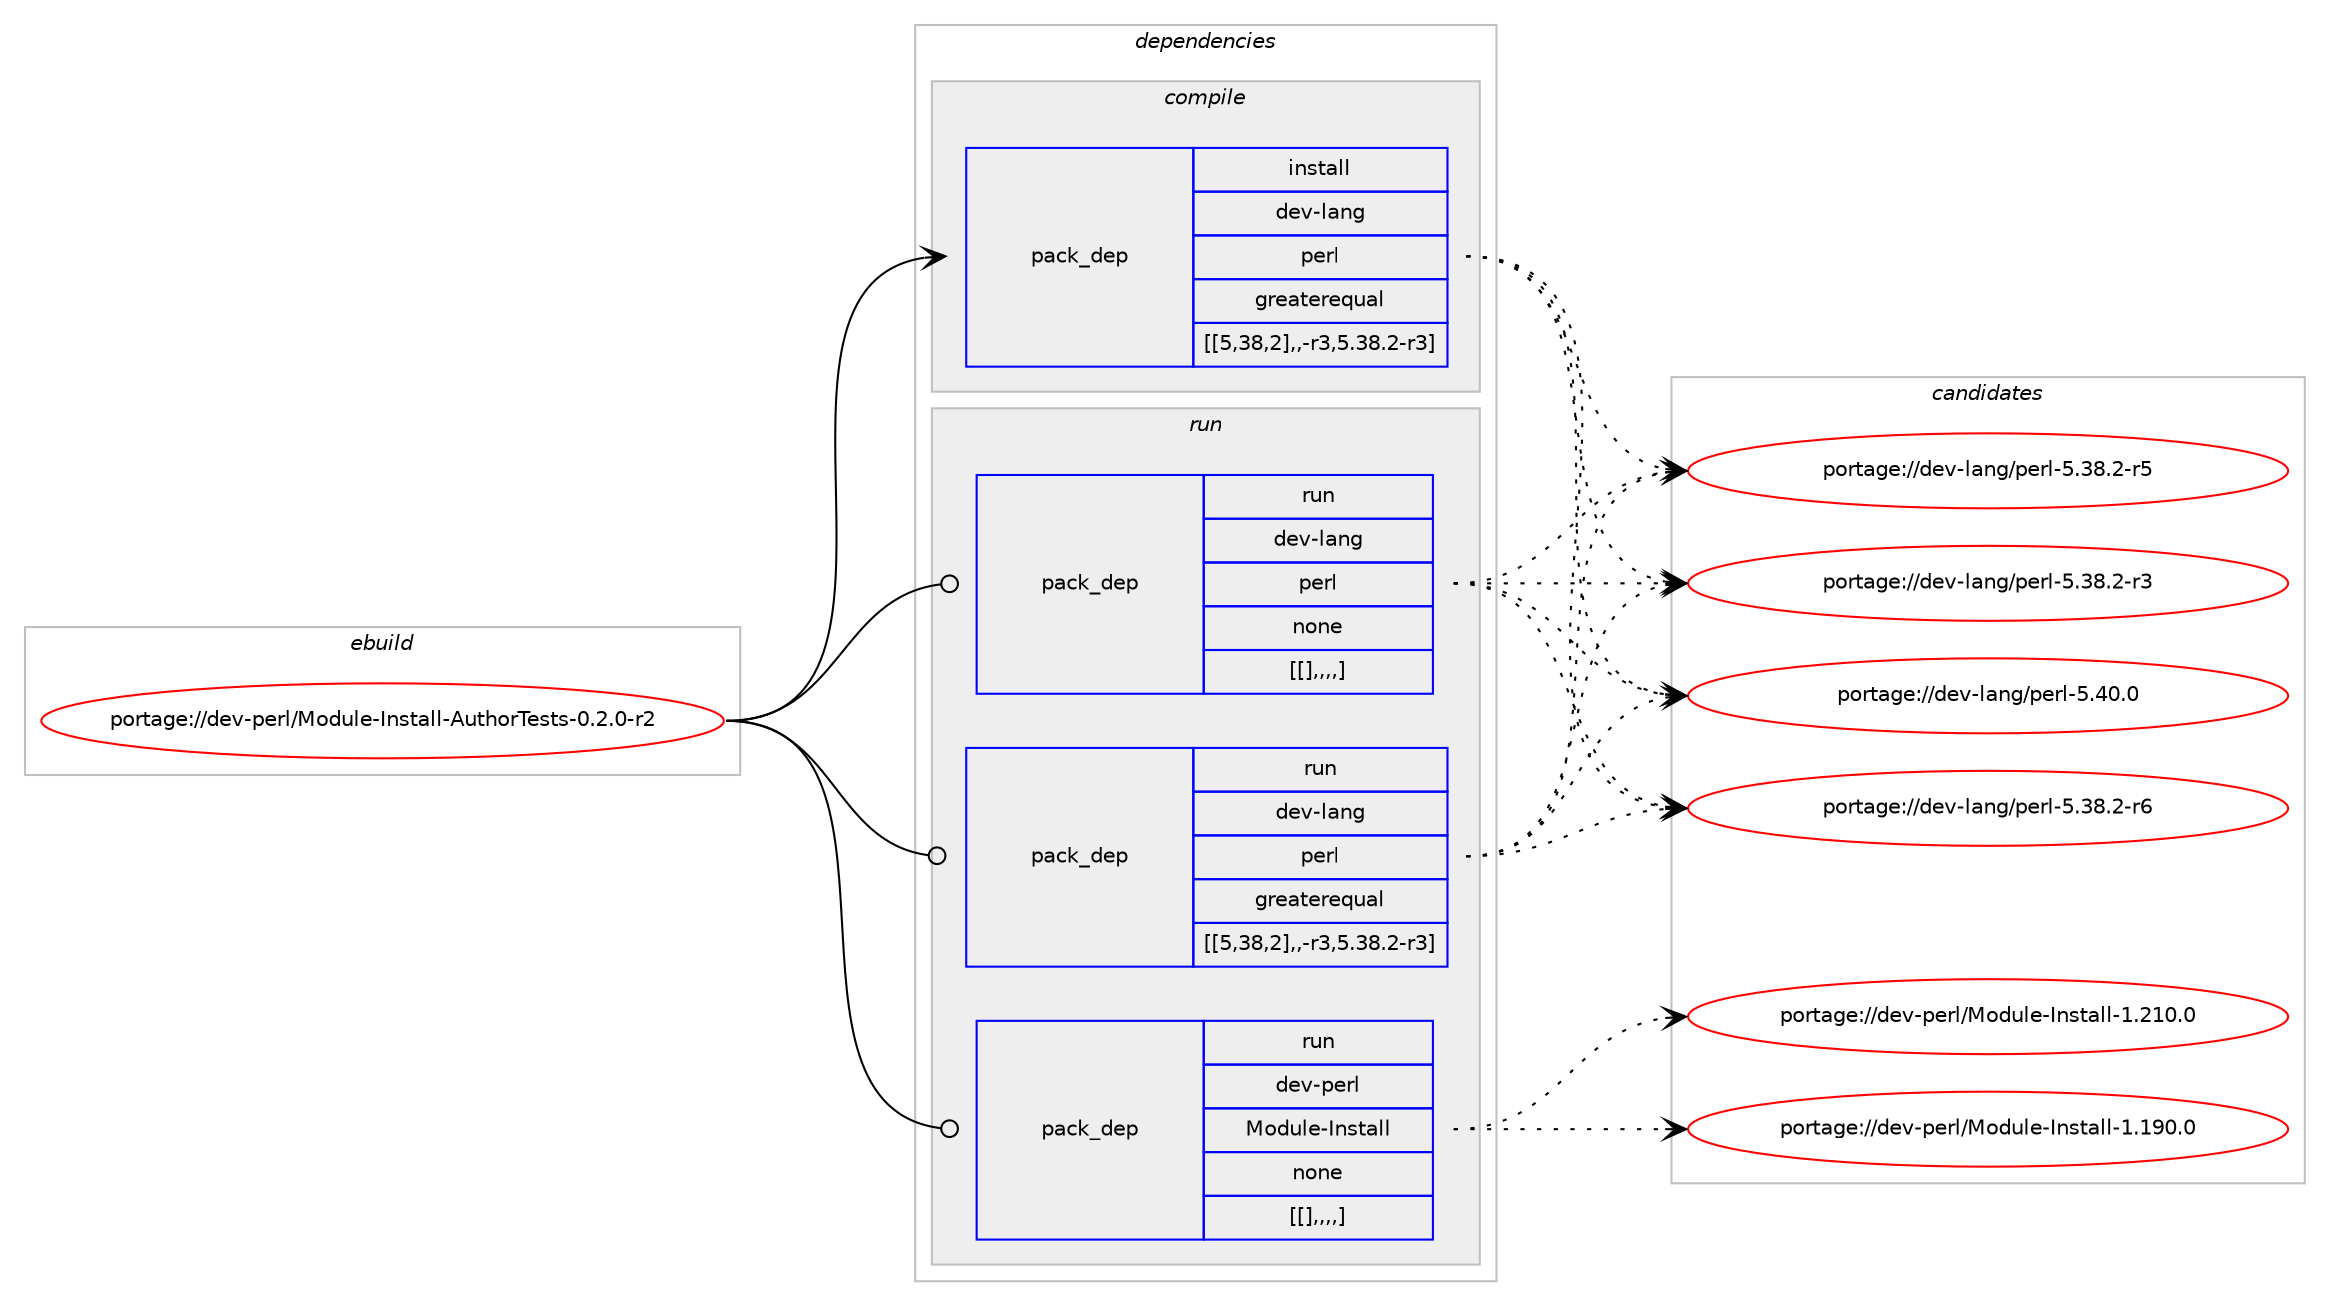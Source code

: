 digraph prolog {

# *************
# Graph options
# *************

newrank=true;
concentrate=true;
compound=true;
graph [rankdir=LR,fontname=Helvetica,fontsize=10,ranksep=1.5];#, ranksep=2.5, nodesep=0.2];
edge  [arrowhead=vee];
node  [fontname=Helvetica,fontsize=10];

# **********
# The ebuild
# **********

subgraph cluster_leftcol {
color=gray;
label=<<i>ebuild</i>>;
id [label="portage://dev-perl/Module-Install-AuthorTests-0.2.0-r2", color=red, width=4, href="../dev-perl/Module-Install-AuthorTests-0.2.0-r2.svg"];
}

# ****************
# The dependencies
# ****************

subgraph cluster_midcol {
color=gray;
label=<<i>dependencies</i>>;
subgraph cluster_compile {
fillcolor="#eeeeee";
style=filled;
label=<<i>compile</i>>;
subgraph pack102769 {
dependency134905 [label=<<TABLE BORDER="0" CELLBORDER="1" CELLSPACING="0" CELLPADDING="4" WIDTH="220"><TR><TD ROWSPAN="6" CELLPADDING="30">pack_dep</TD></TR><TR><TD WIDTH="110">install</TD></TR><TR><TD>dev-lang</TD></TR><TR><TD>perl</TD></TR><TR><TD>greaterequal</TD></TR><TR><TD>[[5,38,2],,-r3,5.38.2-r3]</TD></TR></TABLE>>, shape=none, color=blue];
}
id:e -> dependency134905:w [weight=20,style="solid",arrowhead="vee"];
}
subgraph cluster_compileandrun {
fillcolor="#eeeeee";
style=filled;
label=<<i>compile and run</i>>;
}
subgraph cluster_run {
fillcolor="#eeeeee";
style=filled;
label=<<i>run</i>>;
subgraph pack102770 {
dependency134906 [label=<<TABLE BORDER="0" CELLBORDER="1" CELLSPACING="0" CELLPADDING="4" WIDTH="220"><TR><TD ROWSPAN="6" CELLPADDING="30">pack_dep</TD></TR><TR><TD WIDTH="110">run</TD></TR><TR><TD>dev-lang</TD></TR><TR><TD>perl</TD></TR><TR><TD>greaterequal</TD></TR><TR><TD>[[5,38,2],,-r3,5.38.2-r3]</TD></TR></TABLE>>, shape=none, color=blue];
}
id:e -> dependency134906:w [weight=20,style="solid",arrowhead="odot"];
subgraph pack102771 {
dependency134907 [label=<<TABLE BORDER="0" CELLBORDER="1" CELLSPACING="0" CELLPADDING="4" WIDTH="220"><TR><TD ROWSPAN="6" CELLPADDING="30">pack_dep</TD></TR><TR><TD WIDTH="110">run</TD></TR><TR><TD>dev-lang</TD></TR><TR><TD>perl</TD></TR><TR><TD>none</TD></TR><TR><TD>[[],,,,]</TD></TR></TABLE>>, shape=none, color=blue];
}
id:e -> dependency134907:w [weight=20,style="solid",arrowhead="odot"];
subgraph pack102772 {
dependency134908 [label=<<TABLE BORDER="0" CELLBORDER="1" CELLSPACING="0" CELLPADDING="4" WIDTH="220"><TR><TD ROWSPAN="6" CELLPADDING="30">pack_dep</TD></TR><TR><TD WIDTH="110">run</TD></TR><TR><TD>dev-perl</TD></TR><TR><TD>Module-Install</TD></TR><TR><TD>none</TD></TR><TR><TD>[[],,,,]</TD></TR></TABLE>>, shape=none, color=blue];
}
id:e -> dependency134908:w [weight=20,style="solid",arrowhead="odot"];
}
}

# **************
# The candidates
# **************

subgraph cluster_choices {
rank=same;
color=gray;
label=<<i>candidates</i>>;

subgraph choice102769 {
color=black;
nodesep=1;
choice10010111845108971101034711210111410845534652484648 [label="portage://dev-lang/perl-5.40.0", color=red, width=4,href="../dev-lang/perl-5.40.0.svg"];
choice100101118451089711010347112101114108455346515646504511454 [label="portage://dev-lang/perl-5.38.2-r6", color=red, width=4,href="../dev-lang/perl-5.38.2-r6.svg"];
choice100101118451089711010347112101114108455346515646504511453 [label="portage://dev-lang/perl-5.38.2-r5", color=red, width=4,href="../dev-lang/perl-5.38.2-r5.svg"];
choice100101118451089711010347112101114108455346515646504511451 [label="portage://dev-lang/perl-5.38.2-r3", color=red, width=4,href="../dev-lang/perl-5.38.2-r3.svg"];
dependency134905:e -> choice10010111845108971101034711210111410845534652484648:w [style=dotted,weight="100"];
dependency134905:e -> choice100101118451089711010347112101114108455346515646504511454:w [style=dotted,weight="100"];
dependency134905:e -> choice100101118451089711010347112101114108455346515646504511453:w [style=dotted,weight="100"];
dependency134905:e -> choice100101118451089711010347112101114108455346515646504511451:w [style=dotted,weight="100"];
}
subgraph choice102770 {
color=black;
nodesep=1;
choice10010111845108971101034711210111410845534652484648 [label="portage://dev-lang/perl-5.40.0", color=red, width=4,href="../dev-lang/perl-5.40.0.svg"];
choice100101118451089711010347112101114108455346515646504511454 [label="portage://dev-lang/perl-5.38.2-r6", color=red, width=4,href="../dev-lang/perl-5.38.2-r6.svg"];
choice100101118451089711010347112101114108455346515646504511453 [label="portage://dev-lang/perl-5.38.2-r5", color=red, width=4,href="../dev-lang/perl-5.38.2-r5.svg"];
choice100101118451089711010347112101114108455346515646504511451 [label="portage://dev-lang/perl-5.38.2-r3", color=red, width=4,href="../dev-lang/perl-5.38.2-r3.svg"];
dependency134906:e -> choice10010111845108971101034711210111410845534652484648:w [style=dotted,weight="100"];
dependency134906:e -> choice100101118451089711010347112101114108455346515646504511454:w [style=dotted,weight="100"];
dependency134906:e -> choice100101118451089711010347112101114108455346515646504511453:w [style=dotted,weight="100"];
dependency134906:e -> choice100101118451089711010347112101114108455346515646504511451:w [style=dotted,weight="100"];
}
subgraph choice102771 {
color=black;
nodesep=1;
choice10010111845108971101034711210111410845534652484648 [label="portage://dev-lang/perl-5.40.0", color=red, width=4,href="../dev-lang/perl-5.40.0.svg"];
choice100101118451089711010347112101114108455346515646504511454 [label="portage://dev-lang/perl-5.38.2-r6", color=red, width=4,href="../dev-lang/perl-5.38.2-r6.svg"];
choice100101118451089711010347112101114108455346515646504511453 [label="portage://dev-lang/perl-5.38.2-r5", color=red, width=4,href="../dev-lang/perl-5.38.2-r5.svg"];
choice100101118451089711010347112101114108455346515646504511451 [label="portage://dev-lang/perl-5.38.2-r3", color=red, width=4,href="../dev-lang/perl-5.38.2-r3.svg"];
dependency134907:e -> choice10010111845108971101034711210111410845534652484648:w [style=dotted,weight="100"];
dependency134907:e -> choice100101118451089711010347112101114108455346515646504511454:w [style=dotted,weight="100"];
dependency134907:e -> choice100101118451089711010347112101114108455346515646504511453:w [style=dotted,weight="100"];
dependency134907:e -> choice100101118451089711010347112101114108455346515646504511451:w [style=dotted,weight="100"];
}
subgraph choice102772 {
color=black;
nodesep=1;
choice1001011184511210111410847771111001171081014573110115116971081084549465049484648 [label="portage://dev-perl/Module-Install-1.210.0", color=red, width=4,href="../dev-perl/Module-Install-1.210.0.svg"];
choice1001011184511210111410847771111001171081014573110115116971081084549464957484648 [label="portage://dev-perl/Module-Install-1.190.0", color=red, width=4,href="../dev-perl/Module-Install-1.190.0.svg"];
dependency134908:e -> choice1001011184511210111410847771111001171081014573110115116971081084549465049484648:w [style=dotted,weight="100"];
dependency134908:e -> choice1001011184511210111410847771111001171081014573110115116971081084549464957484648:w [style=dotted,weight="100"];
}
}

}
